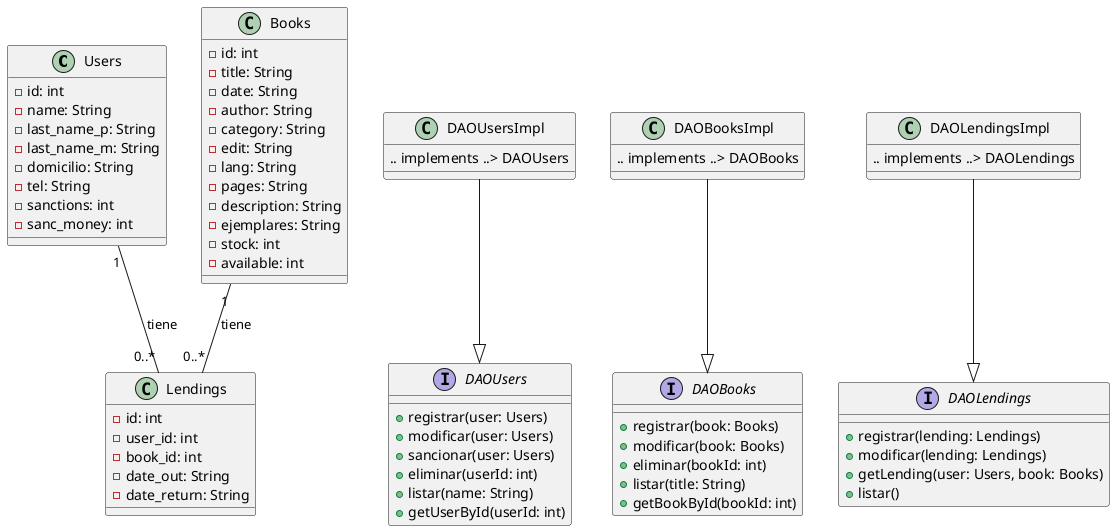@startuml

class Users {
    - id: int
    - name: String
    - last_name_p: String
    - last_name_m: String
    - domicilio: String
    - tel: String
    - sanctions: int
    - sanc_money: int
}

class Books {
    - id: int
    - title: String
    - date: String
    - author: String
    - category: String
    - edit: String
    - lang: String
    - pages: String
    - description: String
    - ejemplares: String
    - stock: int
    - available: int
}

class Lendings {
    - id: int
    - user_id: int
    - book_id: int
    - date_out: String
    - date_return: String
}

' Interfaces DAO
interface DAOUsers {
    + registrar(user: Users)
    + modificar(user: Users)
    + sancionar(user: Users)
    + eliminar(userId: int)
    + listar(name: String)
    + getUserById(userId: int)
}

interface DAOBooks {
    + registrar(book: Books)
    + modificar(book: Books)
    + eliminar(bookId: int)
    + listar(title: String)
    + getBookById(bookId: int)
}

interface DAOLendings {
    + registrar(lending: Lendings)
    + modificar(lending: Lendings)
    + getLending(user: Users, book: Books)
    + listar()
}

' Implementaciones de las interfaces
class DAOUsersImpl {
    .. implements ..> DAOUsers
}

class DAOBooksImpl {
    .. implements ..> DAOBooks
}

class DAOLendingsImpl {
    .. implements ..> DAOLendings
}

' Relaciones entre clases e interfaces
Users "1" -- "0..*" Lendings : tiene
Books "1" -- "0..*" Lendings : tiene

' Relaciones entre las implementaciones y las interfaces
DAOUsersImpl --|> DAOUsers
DAOBooksImpl --|> DAOBooks
DAOLendingsImpl --|> DAOLendings
@enduml